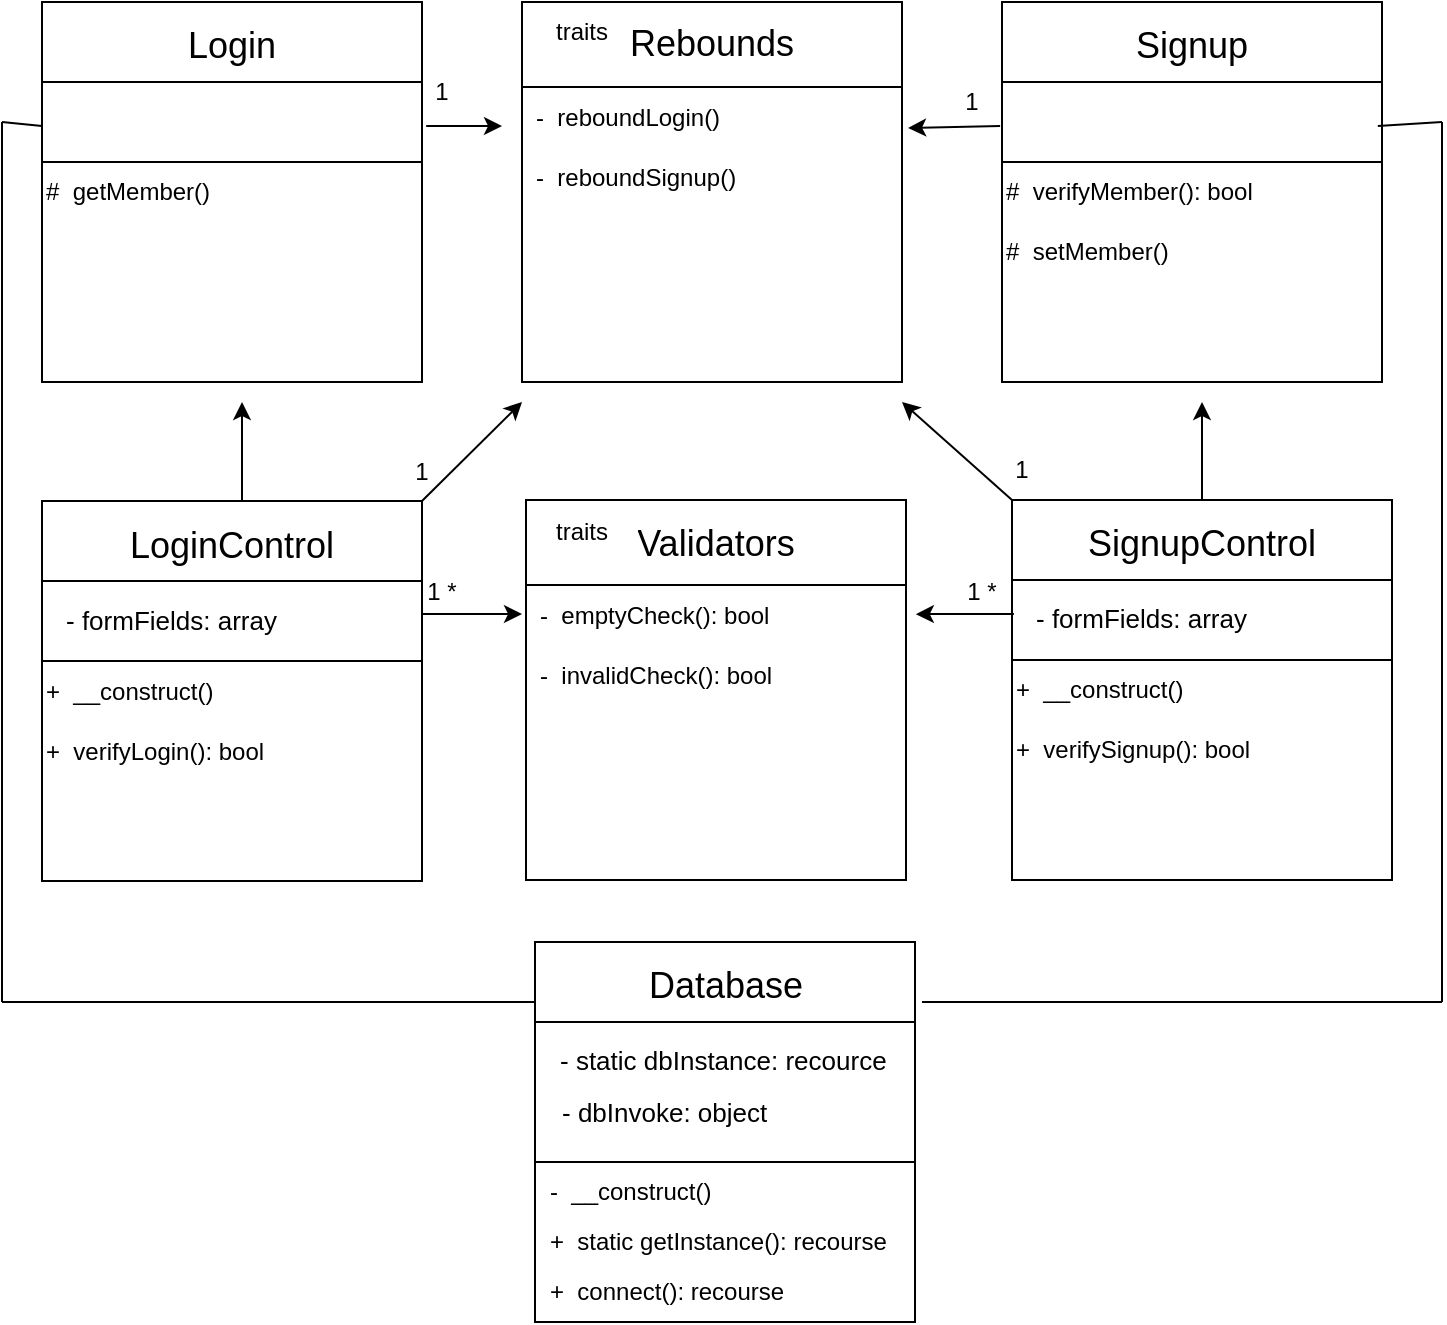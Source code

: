 <mxfile version="24.0.7" type="device">
  <diagram name="Pagina-1" id="Twiw_gL7MmrlaIyVXy-w">
    <mxGraphModel dx="1050" dy="558" grid="1" gridSize="10" guides="1" tooltips="1" connect="1" arrows="1" fold="1" page="1" pageScale="1" pageWidth="827" pageHeight="1169" math="0" shadow="0">
      <root>
        <mxCell id="0" />
        <mxCell id="1" parent="0" />
        <mxCell id="RKjUegYQJ1Zl-v0uKnGO-1" value="" style="whiteSpace=wrap;html=1;aspect=fixed;" vertex="1" parent="1">
          <mxGeometry x="40" y="289.5" width="190" height="190" as="geometry" />
        </mxCell>
        <mxCell id="RKjUegYQJ1Zl-v0uKnGO-2" value="" style="rounded=0;whiteSpace=wrap;html=1;" vertex="1" parent="1">
          <mxGeometry x="40" y="289.5" width="190" height="40" as="geometry" />
        </mxCell>
        <mxCell id="RKjUegYQJ1Zl-v0uKnGO-3" value="&lt;div style=&quot;font-size: 13px;&quot; align=&quot;center&quot;&gt;&lt;font style=&quot;font-size: 18px;&quot;&gt;LoginControl&lt;/font&gt;&lt;/div&gt;" style="text;html=1;whiteSpace=wrap;overflow=hidden;rounded=0;align=center;" vertex="1" parent="1">
          <mxGeometry x="45" y="294.5" width="180" height="30" as="geometry" />
        </mxCell>
        <mxCell id="RKjUegYQJ1Zl-v0uKnGO-4" value="&lt;div align=&quot;left&quot;&gt;&lt;font style=&quot;font-size: 13px;&quot;&gt;- formFields: array&lt;br&gt;&lt;/font&gt;&lt;/div&gt;" style="text;html=1;align=left;verticalAlign=middle;whiteSpace=wrap;rounded=0;" vertex="1" parent="1">
          <mxGeometry x="50" y="333.5" width="150" height="30" as="geometry" />
        </mxCell>
        <mxCell id="RKjUegYQJ1Zl-v0uKnGO-5" value="" style="rounded=0;whiteSpace=wrap;html=1;" vertex="1" parent="1">
          <mxGeometry x="40" y="369.5" width="190" height="110" as="geometry" />
        </mxCell>
        <mxCell id="RKjUegYQJ1Zl-v0uKnGO-6" value="&lt;div align=&quot;left&quot;&gt;+&amp;nbsp; __construct()&lt;/div&gt;" style="text;html=1;align=left;verticalAlign=middle;whiteSpace=wrap;rounded=0;" vertex="1" parent="1">
          <mxGeometry x="40" y="369.5" width="160" height="30" as="geometry" />
        </mxCell>
        <mxCell id="RKjUegYQJ1Zl-v0uKnGO-7" value="+&amp;nbsp; verifyLogin(): bool" style="text;html=1;align=left;verticalAlign=middle;whiteSpace=wrap;rounded=0;" vertex="1" parent="1">
          <mxGeometry x="40" y="399.5" width="150" height="30" as="geometry" />
        </mxCell>
        <mxCell id="RKjUegYQJ1Zl-v0uKnGO-8" value="" style="whiteSpace=wrap;html=1;aspect=fixed;" vertex="1" parent="1">
          <mxGeometry x="40" y="40" width="190" height="190" as="geometry" />
        </mxCell>
        <mxCell id="RKjUegYQJ1Zl-v0uKnGO-9" value="" style="rounded=0;whiteSpace=wrap;html=1;" vertex="1" parent="1">
          <mxGeometry x="40" y="40" width="190" height="40" as="geometry" />
        </mxCell>
        <mxCell id="RKjUegYQJ1Zl-v0uKnGO-10" value="&lt;div style=&quot;font-size: 13px;&quot; align=&quot;center&quot;&gt;&lt;font style=&quot;font-size: 18px;&quot;&gt;Login&lt;/font&gt;&lt;/div&gt;" style="text;html=1;whiteSpace=wrap;overflow=hidden;rounded=0;align=center;" vertex="1" parent="1">
          <mxGeometry x="45" y="45" width="180" height="30" as="geometry" />
        </mxCell>
        <mxCell id="RKjUegYQJ1Zl-v0uKnGO-12" value="" style="rounded=0;whiteSpace=wrap;html=1;" vertex="1" parent="1">
          <mxGeometry x="40" y="120" width="190" height="110" as="geometry" />
        </mxCell>
        <mxCell id="RKjUegYQJ1Zl-v0uKnGO-14" value="#&amp;nbsp; getMember()" style="text;html=1;align=left;verticalAlign=middle;whiteSpace=wrap;rounded=0;" vertex="1" parent="1">
          <mxGeometry x="40" y="120" width="150" height="30" as="geometry" />
        </mxCell>
        <mxCell id="RKjUegYQJ1Zl-v0uKnGO-22" value="" style="endArrow=classic;html=1;rounded=0;" edge="1" parent="1">
          <mxGeometry width="50" height="50" relative="1" as="geometry">
            <mxPoint x="140" y="290" as="sourcePoint" />
            <mxPoint x="140" y="240" as="targetPoint" />
          </mxGeometry>
        </mxCell>
        <mxCell id="RKjUegYQJ1Zl-v0uKnGO-24" value="" style="whiteSpace=wrap;html=1;aspect=fixed;" vertex="1" parent="1">
          <mxGeometry x="280" y="40" width="190" height="190" as="geometry" />
        </mxCell>
        <mxCell id="RKjUegYQJ1Zl-v0uKnGO-18" value="&lt;font style=&quot;font-size: 18px;&quot;&gt;Rebounds&lt;/font&gt;" style="text;html=1;whiteSpace=wrap;overflow=hidden;rounded=0;align=center;" vertex="1" parent="1">
          <mxGeometry x="285" y="44" width="180" height="33.5" as="geometry" />
        </mxCell>
        <mxCell id="RKjUegYQJ1Zl-v0uKnGO-15" value="" style="rounded=0;whiteSpace=wrap;html=1;" vertex="1" parent="1">
          <mxGeometry x="280" y="82.5" width="190" height="147.5" as="geometry" />
        </mxCell>
        <mxCell id="RKjUegYQJ1Zl-v0uKnGO-26" value="&lt;div align=&quot;left&quot;&gt;-&amp;nbsp; reboundLogin()&lt;br&gt;&lt;/div&gt;" style="text;html=1;align=left;verticalAlign=middle;whiteSpace=wrap;rounded=0;" vertex="1" parent="1">
          <mxGeometry x="285" y="82.5" width="175" height="30" as="geometry" />
        </mxCell>
        <mxCell id="RKjUegYQJ1Zl-v0uKnGO-27" value="&lt;div align=&quot;left&quot;&gt;-&amp;nbsp; reboundSignup()&lt;br&gt;&lt;/div&gt;" style="text;html=1;align=left;verticalAlign=middle;whiteSpace=wrap;rounded=0;" vertex="1" parent="1">
          <mxGeometry x="285" y="112.5" width="175" height="30" as="geometry" />
        </mxCell>
        <mxCell id="RKjUegYQJ1Zl-v0uKnGO-28" value="" style="whiteSpace=wrap;html=1;aspect=fixed;" vertex="1" parent="1">
          <mxGeometry x="282" y="289" width="190" height="190" as="geometry" />
        </mxCell>
        <mxCell id="RKjUegYQJ1Zl-v0uKnGO-30" value="" style="rounded=0;whiteSpace=wrap;html=1;" vertex="1" parent="1">
          <mxGeometry x="282" y="331.5" width="190" height="147.5" as="geometry" />
        </mxCell>
        <mxCell id="RKjUegYQJ1Zl-v0uKnGO-31" value="&lt;div align=&quot;left&quot;&gt;-&amp;nbsp; emptyCheck(): bool&lt;br&gt;&lt;/div&gt;" style="text;html=1;align=left;verticalAlign=middle;whiteSpace=wrap;rounded=0;" vertex="1" parent="1">
          <mxGeometry x="287" y="331.5" width="175" height="30" as="geometry" />
        </mxCell>
        <mxCell id="RKjUegYQJ1Zl-v0uKnGO-32" value="&lt;div align=&quot;left&quot;&gt;-&amp;nbsp; invalidCheck(): bool&lt;br&gt;&lt;/div&gt;" style="text;html=1;align=left;verticalAlign=middle;whiteSpace=wrap;rounded=0;" vertex="1" parent="1">
          <mxGeometry x="287" y="361.5" width="175" height="30" as="geometry" />
        </mxCell>
        <mxCell id="RKjUegYQJ1Zl-v0uKnGO-20" value="&lt;font style=&quot;font-size: 18px;&quot;&gt;Validators&lt;/font&gt;" style="text;html=1;whiteSpace=wrap;overflow=hidden;rounded=0;align=center;" vertex="1" parent="1">
          <mxGeometry x="286.5" y="294" width="180" height="30" as="geometry" />
        </mxCell>
        <mxCell id="RKjUegYQJ1Zl-v0uKnGO-33" value="" style="endArrow=classic;html=1;rounded=0;" edge="1" parent="1">
          <mxGeometry width="50" height="50" relative="1" as="geometry">
            <mxPoint x="230" y="346" as="sourcePoint" />
            <mxPoint x="280" y="346" as="targetPoint" />
          </mxGeometry>
        </mxCell>
        <mxCell id="RKjUegYQJ1Zl-v0uKnGO-34" value="" style="endArrow=classic;html=1;rounded=0;exitX=1;exitY=0;exitDx=0;exitDy=0;" edge="1" parent="1" source="RKjUegYQJ1Zl-v0uKnGO-2">
          <mxGeometry width="50" height="50" relative="1" as="geometry">
            <mxPoint x="390" y="340" as="sourcePoint" />
            <mxPoint x="280" y="240" as="targetPoint" />
          </mxGeometry>
        </mxCell>
        <mxCell id="RKjUegYQJ1Zl-v0uKnGO-36" value="" style="endArrow=classic;html=1;rounded=0;exitX=1.011;exitY=0.326;exitDx=0;exitDy=0;exitPerimeter=0;" edge="1" parent="1" source="RKjUegYQJ1Zl-v0uKnGO-8">
          <mxGeometry width="50" height="50" relative="1" as="geometry">
            <mxPoint x="390" y="340" as="sourcePoint" />
            <mxPoint x="270" y="102" as="targetPoint" />
          </mxGeometry>
        </mxCell>
        <mxCell id="RKjUegYQJ1Zl-v0uKnGO-37" value="traits" style="text;html=1;align=center;verticalAlign=middle;whiteSpace=wrap;rounded=0;" vertex="1" parent="1">
          <mxGeometry x="280" y="40" width="60" height="30" as="geometry" />
        </mxCell>
        <mxCell id="RKjUegYQJ1Zl-v0uKnGO-38" value="traits" style="text;html=1;align=center;verticalAlign=middle;whiteSpace=wrap;rounded=0;" vertex="1" parent="1">
          <mxGeometry x="280" y="289.5" width="60" height="30" as="geometry" />
        </mxCell>
        <mxCell id="RKjUegYQJ1Zl-v0uKnGO-39" value="" style="whiteSpace=wrap;html=1;aspect=fixed;" vertex="1" parent="1">
          <mxGeometry x="520" y="40" width="190" height="190" as="geometry" />
        </mxCell>
        <mxCell id="RKjUegYQJ1Zl-v0uKnGO-40" value="" style="rounded=0;whiteSpace=wrap;html=1;" vertex="1" parent="1">
          <mxGeometry x="520" y="40" width="190" height="40" as="geometry" />
        </mxCell>
        <mxCell id="RKjUegYQJ1Zl-v0uKnGO-41" value="&lt;font style=&quot;font-size: 18px;&quot;&gt;Signup&lt;/font&gt;" style="text;html=1;whiteSpace=wrap;overflow=hidden;rounded=0;align=center;" vertex="1" parent="1">
          <mxGeometry x="525" y="45" width="180" height="30" as="geometry" />
        </mxCell>
        <mxCell id="RKjUegYQJ1Zl-v0uKnGO-42" value="" style="rounded=0;whiteSpace=wrap;html=1;" vertex="1" parent="1">
          <mxGeometry x="520" y="120" width="190" height="110" as="geometry" />
        </mxCell>
        <mxCell id="RKjUegYQJ1Zl-v0uKnGO-43" value="#&amp;nbsp; verifyMember(): bool" style="text;html=1;align=left;verticalAlign=middle;whiteSpace=wrap;rounded=0;" vertex="1" parent="1">
          <mxGeometry x="520" y="120" width="150" height="30" as="geometry" />
        </mxCell>
        <mxCell id="RKjUegYQJ1Zl-v0uKnGO-44" value="#&amp;nbsp; setMember()" style="text;html=1;align=left;verticalAlign=middle;whiteSpace=wrap;rounded=0;" vertex="1" parent="1">
          <mxGeometry x="520" y="150" width="150" height="30" as="geometry" />
        </mxCell>
        <mxCell id="RKjUegYQJ1Zl-v0uKnGO-45" value="" style="whiteSpace=wrap;html=1;aspect=fixed;" vertex="1" parent="1">
          <mxGeometry x="525" y="289" width="190" height="190" as="geometry" />
        </mxCell>
        <mxCell id="RKjUegYQJ1Zl-v0uKnGO-46" value="" style="rounded=0;whiteSpace=wrap;html=1;" vertex="1" parent="1">
          <mxGeometry x="525" y="289" width="190" height="40" as="geometry" />
        </mxCell>
        <mxCell id="RKjUegYQJ1Zl-v0uKnGO-47" value="&lt;div style=&quot;font-size: 13px;&quot; align=&quot;center&quot;&gt;&lt;font style=&quot;font-size: 18px;&quot;&gt;SignupControl&lt;/font&gt;&lt;/div&gt;" style="text;html=1;whiteSpace=wrap;overflow=hidden;rounded=0;align=center;" vertex="1" parent="1">
          <mxGeometry x="530" y="294" width="180" height="30" as="geometry" />
        </mxCell>
        <mxCell id="RKjUegYQJ1Zl-v0uKnGO-48" value="&lt;div align=&quot;left&quot;&gt;&lt;font style=&quot;font-size: 13px;&quot;&gt;- formFields: array&lt;br&gt;&lt;/font&gt;&lt;/div&gt;" style="text;html=1;align=left;verticalAlign=middle;whiteSpace=wrap;rounded=0;" vertex="1" parent="1">
          <mxGeometry x="535" y="333" width="150" height="30" as="geometry" />
        </mxCell>
        <mxCell id="RKjUegYQJ1Zl-v0uKnGO-49" value="" style="rounded=0;whiteSpace=wrap;html=1;" vertex="1" parent="1">
          <mxGeometry x="525" y="369" width="190" height="110" as="geometry" />
        </mxCell>
        <mxCell id="RKjUegYQJ1Zl-v0uKnGO-50" value="&lt;div align=&quot;left&quot;&gt;+&amp;nbsp; __construct()&lt;/div&gt;" style="text;html=1;align=left;verticalAlign=middle;whiteSpace=wrap;rounded=0;" vertex="1" parent="1">
          <mxGeometry x="525" y="369" width="160" height="30" as="geometry" />
        </mxCell>
        <mxCell id="RKjUegYQJ1Zl-v0uKnGO-51" value="+&amp;nbsp; verifySignup(): bool" style="text;html=1;align=left;verticalAlign=middle;whiteSpace=wrap;rounded=0;" vertex="1" parent="1">
          <mxGeometry x="525" y="399" width="150" height="30" as="geometry" />
        </mxCell>
        <mxCell id="RKjUegYQJ1Zl-v0uKnGO-52" value="" style="endArrow=classic;html=1;rounded=0;exitX=0.5;exitY=0;exitDx=0;exitDy=0;" edge="1" parent="1" source="RKjUegYQJ1Zl-v0uKnGO-46">
          <mxGeometry width="50" height="50" relative="1" as="geometry">
            <mxPoint x="620" y="280" as="sourcePoint" />
            <mxPoint x="620" y="240" as="targetPoint" />
          </mxGeometry>
        </mxCell>
        <mxCell id="RKjUegYQJ1Zl-v0uKnGO-53" value="" style="endArrow=classic;html=1;rounded=0;exitX=-0.005;exitY=0.326;exitDx=0;exitDy=0;exitPerimeter=0;entryX=1.016;entryY=0.139;entryDx=0;entryDy=0;entryPerimeter=0;" edge="1" parent="1" source="RKjUegYQJ1Zl-v0uKnGO-39" target="RKjUegYQJ1Zl-v0uKnGO-15">
          <mxGeometry width="50" height="50" relative="1" as="geometry">
            <mxPoint x="390" y="370" as="sourcePoint" />
            <mxPoint x="480" y="130" as="targetPoint" />
          </mxGeometry>
        </mxCell>
        <mxCell id="RKjUegYQJ1Zl-v0uKnGO-54" value="" style="endArrow=classic;html=1;rounded=0;exitX=0;exitY=0;exitDx=0;exitDy=0;" edge="1" parent="1" source="RKjUegYQJ1Zl-v0uKnGO-46">
          <mxGeometry width="50" height="50" relative="1" as="geometry">
            <mxPoint x="390" y="370" as="sourcePoint" />
            <mxPoint x="470" y="240" as="targetPoint" />
          </mxGeometry>
        </mxCell>
        <mxCell id="RKjUegYQJ1Zl-v0uKnGO-55" value="" style="endArrow=classic;html=1;rounded=0;exitX=0.005;exitY=0.342;exitDx=0;exitDy=0;exitPerimeter=0;entryX=1.026;entryY=0.153;entryDx=0;entryDy=0;entryPerimeter=0;" edge="1" parent="1">
          <mxGeometry width="50" height="50" relative="1" as="geometry">
            <mxPoint x="525.95" y="345.98" as="sourcePoint" />
            <mxPoint x="476.94" y="346.067" as="targetPoint" />
          </mxGeometry>
        </mxCell>
        <mxCell id="RKjUegYQJ1Zl-v0uKnGO-57" value="1" style="text;html=1;align=center;verticalAlign=middle;whiteSpace=wrap;rounded=0;" vertex="1" parent="1">
          <mxGeometry x="210" y="70" width="60" height="30" as="geometry" />
        </mxCell>
        <mxCell id="RKjUegYQJ1Zl-v0uKnGO-58" value="1" style="text;html=1;align=center;verticalAlign=middle;whiteSpace=wrap;rounded=0;" vertex="1" parent="1">
          <mxGeometry x="200" y="259.5" width="60" height="30" as="geometry" />
        </mxCell>
        <mxCell id="RKjUegYQJ1Zl-v0uKnGO-59" value="1 *" style="text;html=1;align=center;verticalAlign=middle;whiteSpace=wrap;rounded=0;" vertex="1" parent="1">
          <mxGeometry x="210" y="319.5" width="60" height="30" as="geometry" />
        </mxCell>
        <mxCell id="RKjUegYQJ1Zl-v0uKnGO-60" value="1" style="text;html=1;align=center;verticalAlign=middle;whiteSpace=wrap;rounded=0;" vertex="1" parent="1">
          <mxGeometry x="500" y="259" width="60" height="30" as="geometry" />
        </mxCell>
        <mxCell id="RKjUegYQJ1Zl-v0uKnGO-61" value="1" style="text;html=1;align=center;verticalAlign=middle;whiteSpace=wrap;rounded=0;" vertex="1" parent="1">
          <mxGeometry x="475" y="75" width="60" height="30" as="geometry" />
        </mxCell>
        <mxCell id="RKjUegYQJ1Zl-v0uKnGO-62" value="1 *" style="text;html=1;align=center;verticalAlign=middle;whiteSpace=wrap;rounded=0;" vertex="1" parent="1">
          <mxGeometry x="480" y="319.5" width="60" height="30" as="geometry" />
        </mxCell>
        <mxCell id="RKjUegYQJ1Zl-v0uKnGO-63" value="" style="whiteSpace=wrap;html=1;aspect=fixed;" vertex="1" parent="1">
          <mxGeometry x="286.5" y="510" width="190" height="190" as="geometry" />
        </mxCell>
        <mxCell id="RKjUegYQJ1Zl-v0uKnGO-64" value="" style="rounded=0;whiteSpace=wrap;html=1;" vertex="1" parent="1">
          <mxGeometry x="286.5" y="510" width="190" height="40" as="geometry" />
        </mxCell>
        <mxCell id="RKjUegYQJ1Zl-v0uKnGO-65" value="&lt;font style=&quot;font-size: 18px;&quot;&gt;Database&lt;/font&gt;" style="text;html=1;whiteSpace=wrap;overflow=hidden;rounded=0;align=center;" vertex="1" parent="1">
          <mxGeometry x="291.5" y="515" width="180" height="30" as="geometry" />
        </mxCell>
        <mxCell id="RKjUegYQJ1Zl-v0uKnGO-66" value="&lt;div align=&quot;left&quot;&gt;&lt;font style=&quot;font-size: 13px;&quot;&gt;- static dbInstance: recource&lt;br&gt;&lt;/font&gt;&lt;/div&gt;" style="text;html=1;align=left;verticalAlign=middle;whiteSpace=wrap;rounded=0;" vertex="1" parent="1">
          <mxGeometry x="296.5" y="554" width="173.5" height="30" as="geometry" />
        </mxCell>
        <mxCell id="RKjUegYQJ1Zl-v0uKnGO-67" value="" style="rounded=0;whiteSpace=wrap;html=1;" vertex="1" parent="1">
          <mxGeometry x="286.5" y="620" width="190" height="80" as="geometry" />
        </mxCell>
        <mxCell id="RKjUegYQJ1Zl-v0uKnGO-68" value="&lt;div align=&quot;left&quot;&gt;-&amp;nbsp; __construct()&lt;/div&gt;" style="text;html=1;align=left;verticalAlign=middle;whiteSpace=wrap;rounded=0;" vertex="1" parent="1">
          <mxGeometry x="291.5" y="620" width="160" height="30" as="geometry" />
        </mxCell>
        <mxCell id="RKjUegYQJ1Zl-v0uKnGO-69" value="+&amp;nbsp; static getInstance(): recourse" style="text;html=1;align=left;verticalAlign=middle;whiteSpace=wrap;rounded=0;" vertex="1" parent="1">
          <mxGeometry x="291.5" y="645" width="178.5" height="30" as="geometry" />
        </mxCell>
        <mxCell id="RKjUegYQJ1Zl-v0uKnGO-70" value="&lt;div align=&quot;left&quot;&gt;&lt;font style=&quot;font-size: 13px;&quot;&gt;- dbInvoke: object&lt;br&gt;&lt;/font&gt;&lt;/div&gt;" style="text;html=1;align=left;verticalAlign=middle;whiteSpace=wrap;rounded=0;" vertex="1" parent="1">
          <mxGeometry x="298" y="580" width="173.5" height="30" as="geometry" />
        </mxCell>
        <mxCell id="RKjUegYQJ1Zl-v0uKnGO-71" value="+&amp;nbsp; connect(): recourse" style="text;html=1;align=left;verticalAlign=middle;whiteSpace=wrap;rounded=0;" vertex="1" parent="1">
          <mxGeometry x="292.25" y="670" width="178.5" height="30" as="geometry" />
        </mxCell>
        <mxCell id="RKjUegYQJ1Zl-v0uKnGO-76" value="" style="endArrow=none;html=1;rounded=0;entryX=0;entryY=0.75;entryDx=0;entryDy=0;" edge="1" parent="1" target="RKjUegYQJ1Zl-v0uKnGO-64">
          <mxGeometry width="50" height="50" relative="1" as="geometry">
            <mxPoint x="20" y="540" as="sourcePoint" />
            <mxPoint x="280" y="540" as="targetPoint" />
          </mxGeometry>
        </mxCell>
        <mxCell id="RKjUegYQJ1Zl-v0uKnGO-77" value="" style="endArrow=none;html=1;rounded=0;" edge="1" parent="1">
          <mxGeometry width="50" height="50" relative="1" as="geometry">
            <mxPoint x="20" y="540" as="sourcePoint" />
            <mxPoint x="20" y="100" as="targetPoint" />
          </mxGeometry>
        </mxCell>
        <mxCell id="RKjUegYQJ1Zl-v0uKnGO-78" value="" style="endArrow=none;html=1;rounded=0;exitX=0;exitY=0.326;exitDx=0;exitDy=0;exitPerimeter=0;" edge="1" parent="1" source="RKjUegYQJ1Zl-v0uKnGO-8">
          <mxGeometry width="50" height="50" relative="1" as="geometry">
            <mxPoint x="390" y="340" as="sourcePoint" />
            <mxPoint x="20" y="100" as="targetPoint" />
          </mxGeometry>
        </mxCell>
        <mxCell id="RKjUegYQJ1Zl-v0uKnGO-79" value="" style="endArrow=none;html=1;rounded=0;" edge="1" parent="1">
          <mxGeometry width="50" height="50" relative="1" as="geometry">
            <mxPoint x="480" y="540" as="sourcePoint" />
            <mxPoint x="740" y="540" as="targetPoint" />
          </mxGeometry>
        </mxCell>
        <mxCell id="RKjUegYQJ1Zl-v0uKnGO-80" value="" style="endArrow=none;html=1;rounded=0;" edge="1" parent="1">
          <mxGeometry width="50" height="50" relative="1" as="geometry">
            <mxPoint x="740" y="540" as="sourcePoint" />
            <mxPoint x="740" y="100" as="targetPoint" />
          </mxGeometry>
        </mxCell>
        <mxCell id="RKjUegYQJ1Zl-v0uKnGO-81" value="" style="endArrow=none;html=1;rounded=0;exitX=0.989;exitY=0.326;exitDx=0;exitDy=0;exitPerimeter=0;" edge="1" parent="1" source="RKjUegYQJ1Zl-v0uKnGO-39">
          <mxGeometry width="50" height="50" relative="1" as="geometry">
            <mxPoint x="390" y="270" as="sourcePoint" />
            <mxPoint x="740" y="100" as="targetPoint" />
          </mxGeometry>
        </mxCell>
      </root>
    </mxGraphModel>
  </diagram>
</mxfile>
